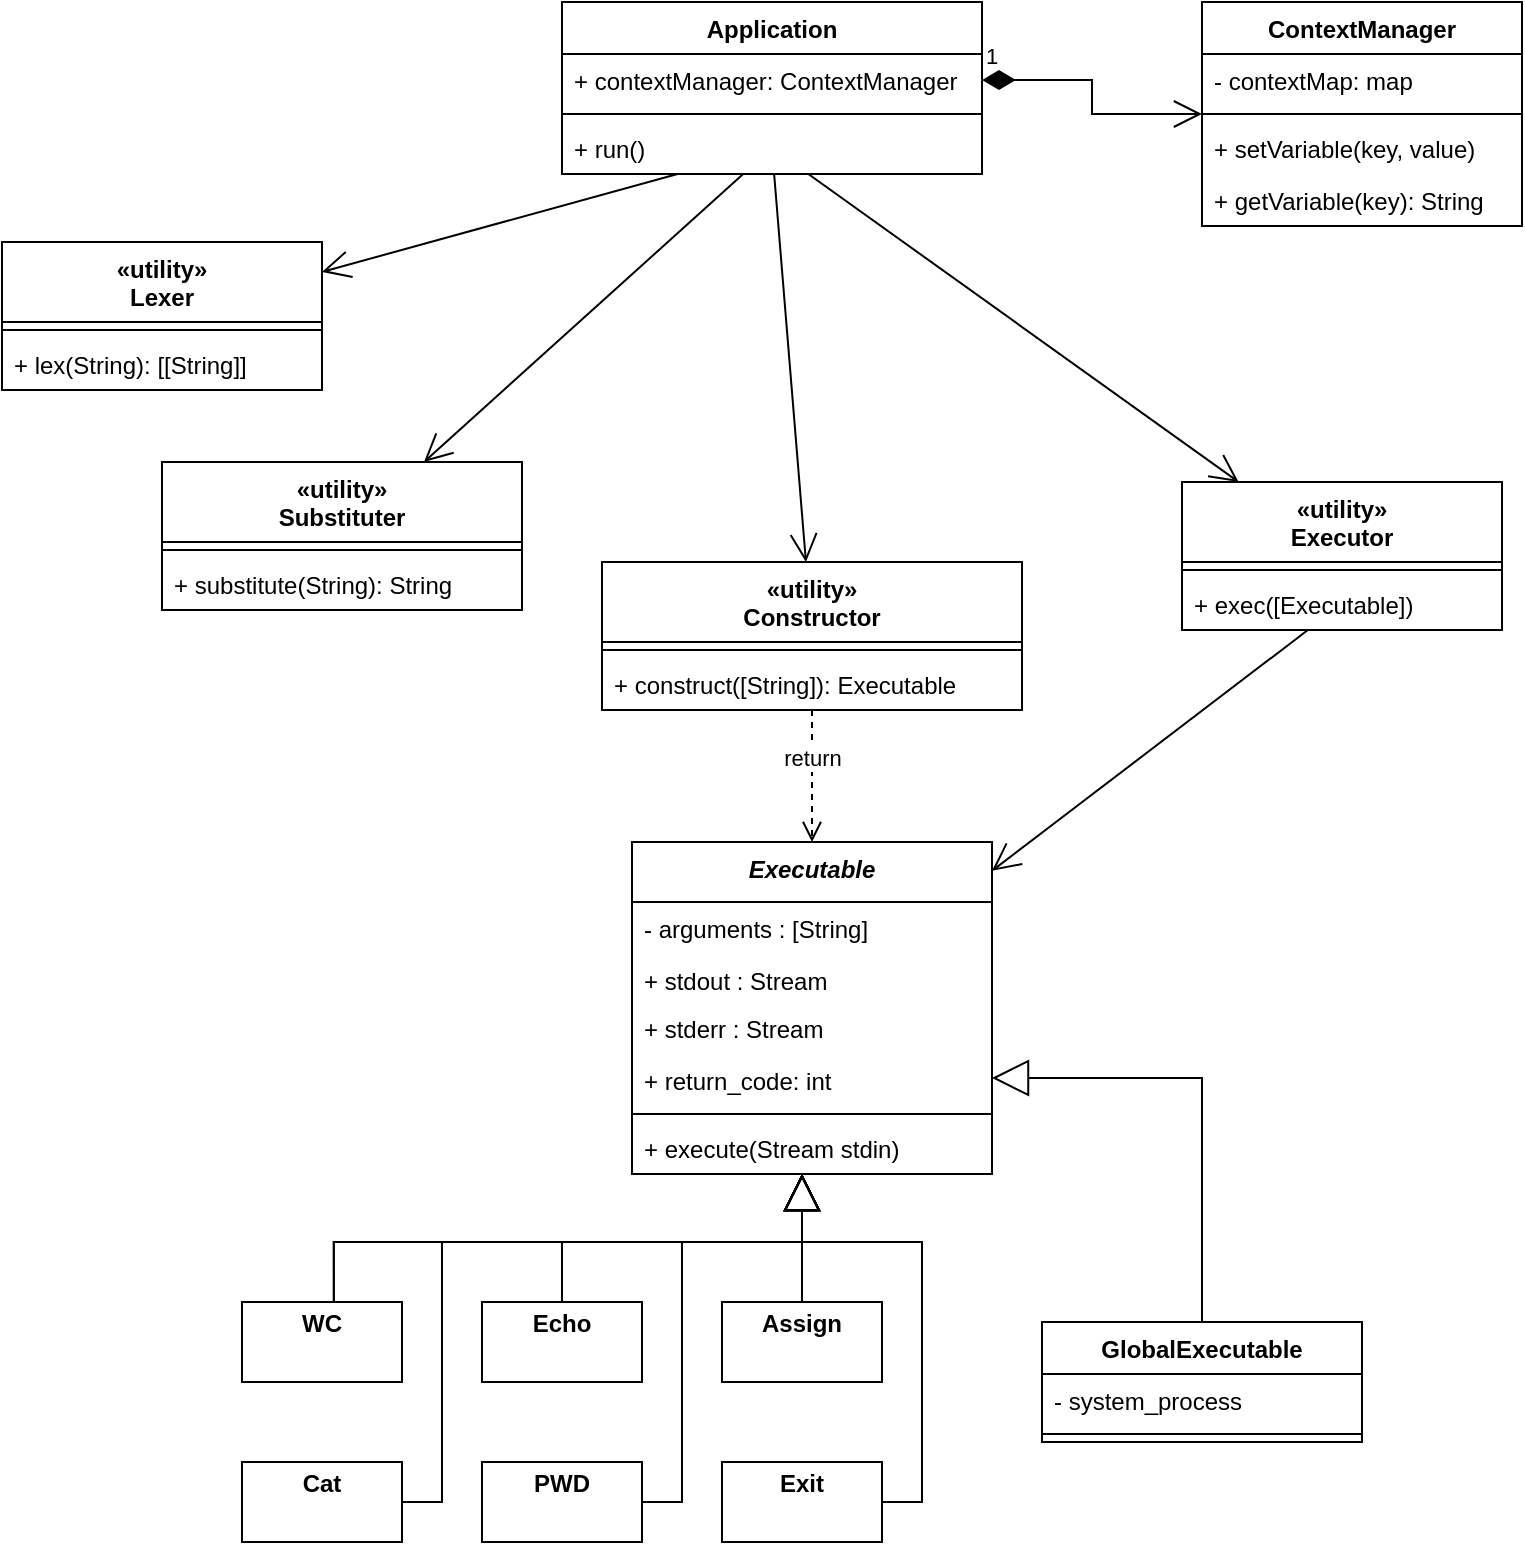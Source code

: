 <mxfile version="20.8.20" type="github">
  <diagram name="Page-1" id="c4acf3e9-155e-7222-9cf6-157b1a14988f">
    <mxGraphModel dx="1674" dy="763" grid="1" gridSize="10" guides="1" tooltips="1" connect="1" arrows="1" fold="1" page="1" pageScale="1" pageWidth="850" pageHeight="1100" background="none" math="0" shadow="0">
      <root>
        <mxCell id="0" />
        <mxCell id="1" parent="0" />
        <mxCell id="Ps_EMhDIZoAq7-vSNueT-5" value="ContextManager" style="swimlane;fontStyle=1;align=center;verticalAlign=top;childLayout=stackLayout;horizontal=1;startSize=26;horizontalStack=0;resizeParent=1;resizeParentMax=0;resizeLast=0;collapsible=1;marginBottom=0;" parent="1" vertex="1">
          <mxGeometry x="640" y="120" width="160" height="112" as="geometry" />
        </mxCell>
        <mxCell id="Ps_EMhDIZoAq7-vSNueT-6" value="- contextMap: map" style="text;strokeColor=none;fillColor=none;align=left;verticalAlign=top;spacingLeft=4;spacingRight=4;overflow=hidden;rotatable=0;points=[[0,0.5],[1,0.5]];portConstraint=eastwest;" parent="Ps_EMhDIZoAq7-vSNueT-5" vertex="1">
          <mxGeometry y="26" width="160" height="26" as="geometry" />
        </mxCell>
        <mxCell id="Ps_EMhDIZoAq7-vSNueT-7" value="" style="line;strokeWidth=1;fillColor=none;align=left;verticalAlign=middle;spacingTop=-1;spacingLeft=3;spacingRight=3;rotatable=0;labelPosition=right;points=[];portConstraint=eastwest;strokeColor=inherit;" parent="Ps_EMhDIZoAq7-vSNueT-5" vertex="1">
          <mxGeometry y="52" width="160" height="8" as="geometry" />
        </mxCell>
        <mxCell id="Ps_EMhDIZoAq7-vSNueT-8" value="+ setVariable(key, value)" style="text;strokeColor=none;fillColor=none;align=left;verticalAlign=top;spacingLeft=4;spacingRight=4;overflow=hidden;rotatable=0;points=[[0,0.5],[1,0.5]];portConstraint=eastwest;" parent="Ps_EMhDIZoAq7-vSNueT-5" vertex="1">
          <mxGeometry y="60" width="160" height="26" as="geometry" />
        </mxCell>
        <mxCell id="Ps_EMhDIZoAq7-vSNueT-9" value="+ getVariable(key): String" style="text;strokeColor=none;fillColor=none;align=left;verticalAlign=top;spacingLeft=4;spacingRight=4;overflow=hidden;rotatable=0;points=[[0,0.5],[1,0.5]];portConstraint=eastwest;" parent="Ps_EMhDIZoAq7-vSNueT-5" vertex="1">
          <mxGeometry y="86" width="160" height="26" as="geometry" />
        </mxCell>
        <mxCell id="Ps_EMhDIZoAq7-vSNueT-10" value="Application" style="swimlane;fontStyle=1;align=center;verticalAlign=top;childLayout=stackLayout;horizontal=1;startSize=26;horizontalStack=0;resizeParent=1;resizeParentMax=0;resizeLast=0;collapsible=1;marginBottom=0;" parent="1" vertex="1">
          <mxGeometry x="320" y="120" width="210" height="86" as="geometry" />
        </mxCell>
        <mxCell id="Ps_EMhDIZoAq7-vSNueT-11" value="+ contextManager: ContextManager" style="text;strokeColor=none;fillColor=none;align=left;verticalAlign=top;spacingLeft=4;spacingRight=4;overflow=hidden;rotatable=0;points=[[0,0.5],[1,0.5]];portConstraint=eastwest;" parent="Ps_EMhDIZoAq7-vSNueT-10" vertex="1">
          <mxGeometry y="26" width="210" height="26" as="geometry" />
        </mxCell>
        <mxCell id="Ps_EMhDIZoAq7-vSNueT-12" value="" style="line;strokeWidth=1;fillColor=none;align=left;verticalAlign=middle;spacingTop=-1;spacingLeft=3;spacingRight=3;rotatable=0;labelPosition=right;points=[];portConstraint=eastwest;strokeColor=inherit;" parent="Ps_EMhDIZoAq7-vSNueT-10" vertex="1">
          <mxGeometry y="52" width="210" height="8" as="geometry" />
        </mxCell>
        <mxCell id="Ps_EMhDIZoAq7-vSNueT-13" value="+ run()" style="text;strokeColor=none;fillColor=none;align=left;verticalAlign=top;spacingLeft=4;spacingRight=4;overflow=hidden;rotatable=0;points=[[0,0.5],[1,0.5]];portConstraint=eastwest;" parent="Ps_EMhDIZoAq7-vSNueT-10" vertex="1">
          <mxGeometry y="60" width="210" height="26" as="geometry" />
        </mxCell>
        <mxCell id="Ps_EMhDIZoAq7-vSNueT-14" value="«utility»&#xa;Lexer" style="swimlane;fontStyle=1;align=center;verticalAlign=top;childLayout=stackLayout;horizontal=1;startSize=40;horizontalStack=0;resizeParent=1;resizeParentMax=0;resizeLast=0;collapsible=1;marginBottom=0;" parent="1" vertex="1">
          <mxGeometry x="40" y="240" width="160" height="74" as="geometry" />
        </mxCell>
        <mxCell id="Ps_EMhDIZoAq7-vSNueT-16" value="" style="line;strokeWidth=1;fillColor=none;align=left;verticalAlign=middle;spacingTop=-1;spacingLeft=3;spacingRight=3;rotatable=0;labelPosition=right;points=[];portConstraint=eastwest;strokeColor=inherit;" parent="Ps_EMhDIZoAq7-vSNueT-14" vertex="1">
          <mxGeometry y="40" width="160" height="8" as="geometry" />
        </mxCell>
        <mxCell id="Ps_EMhDIZoAq7-vSNueT-17" value="+ lex(String): [[String]]" style="text;strokeColor=none;fillColor=none;align=left;verticalAlign=top;spacingLeft=4;spacingRight=4;overflow=hidden;rotatable=0;points=[[0,0.5],[1,0.5]];portConstraint=eastwest;" parent="Ps_EMhDIZoAq7-vSNueT-14" vertex="1">
          <mxGeometry y="48" width="160" height="26" as="geometry" />
        </mxCell>
        <mxCell id="Ps_EMhDIZoAq7-vSNueT-18" value="«utility»&#xa;Substituter" style="swimlane;fontStyle=1;align=center;verticalAlign=top;childLayout=stackLayout;horizontal=1;startSize=40;horizontalStack=0;resizeParent=1;resizeParentMax=0;resizeLast=0;collapsible=1;marginBottom=0;" parent="1" vertex="1">
          <mxGeometry x="120" y="350" width="180" height="74" as="geometry" />
        </mxCell>
        <mxCell id="Ps_EMhDIZoAq7-vSNueT-20" value="" style="line;strokeWidth=1;fillColor=none;align=left;verticalAlign=middle;spacingTop=-1;spacingLeft=3;spacingRight=3;rotatable=0;labelPosition=right;points=[];portConstraint=eastwest;strokeColor=inherit;" parent="Ps_EMhDIZoAq7-vSNueT-18" vertex="1">
          <mxGeometry y="40" width="180" height="8" as="geometry" />
        </mxCell>
        <mxCell id="Ps_EMhDIZoAq7-vSNueT-21" value="+ substitute(String): String" style="text;strokeColor=none;fillColor=none;align=left;verticalAlign=top;spacingLeft=4;spacingRight=4;overflow=hidden;rotatable=0;points=[[0,0.5],[1,0.5]];portConstraint=eastwest;" parent="Ps_EMhDIZoAq7-vSNueT-18" vertex="1">
          <mxGeometry y="48" width="180" height="26" as="geometry" />
        </mxCell>
        <mxCell id="Ps_EMhDIZoAq7-vSNueT-22" value="«utility»&#xa;Constructor" style="swimlane;fontStyle=1;align=center;verticalAlign=top;childLayout=stackLayout;horizontal=1;startSize=40;horizontalStack=0;resizeParent=1;resizeParentMax=0;resizeLast=0;collapsible=1;marginBottom=0;" parent="1" vertex="1">
          <mxGeometry x="340" y="400" width="210" height="74" as="geometry" />
        </mxCell>
        <mxCell id="Ps_EMhDIZoAq7-vSNueT-24" value="" style="line;strokeWidth=1;fillColor=none;align=left;verticalAlign=middle;spacingTop=-1;spacingLeft=3;spacingRight=3;rotatable=0;labelPosition=right;points=[];portConstraint=eastwest;strokeColor=inherit;" parent="Ps_EMhDIZoAq7-vSNueT-22" vertex="1">
          <mxGeometry y="40" width="210" height="8" as="geometry" />
        </mxCell>
        <mxCell id="Ps_EMhDIZoAq7-vSNueT-25" value="+ construct([String]): Executable" style="text;strokeColor=none;fillColor=none;align=left;verticalAlign=top;spacingLeft=4;spacingRight=4;overflow=hidden;rotatable=0;points=[[0,0.5],[1,0.5]];portConstraint=eastwest;" parent="Ps_EMhDIZoAq7-vSNueT-22" vertex="1">
          <mxGeometry y="48" width="210" height="26" as="geometry" />
        </mxCell>
        <mxCell id="Ps_EMhDIZoAq7-vSNueT-26" value="Executable" style="swimlane;fontStyle=3;align=center;verticalAlign=top;childLayout=stackLayout;horizontal=1;startSize=30;horizontalStack=0;resizeParent=1;resizeParentMax=0;resizeLast=0;collapsible=1;marginBottom=0;" parent="1" vertex="1">
          <mxGeometry x="355" y="540" width="180" height="166" as="geometry" />
        </mxCell>
        <mxCell id="Ps_EMhDIZoAq7-vSNueT-32" value="- arguments : [String]" style="text;strokeColor=none;fillColor=none;align=left;verticalAlign=top;spacingLeft=4;spacingRight=4;overflow=hidden;rotatable=0;points=[[0,0.5],[1,0.5]];portConstraint=eastwest;" parent="Ps_EMhDIZoAq7-vSNueT-26" vertex="1">
          <mxGeometry y="30" width="180" height="26" as="geometry" />
        </mxCell>
        <mxCell id="j12_i2PCOQDTPFTEPJDZ-3" value="+ stdout : Stream" style="text;strokeColor=none;fillColor=none;align=left;verticalAlign=top;spacingLeft=4;spacingRight=4;overflow=hidden;rotatable=0;points=[[0,0.5],[1,0.5]];portConstraint=eastwest;" parent="Ps_EMhDIZoAq7-vSNueT-26" vertex="1">
          <mxGeometry y="56" width="180" height="24" as="geometry" />
        </mxCell>
        <mxCell id="UxiabnuLhHAD857Y_fqr-1" value="+ stderr : Stream" style="text;strokeColor=none;fillColor=none;align=left;verticalAlign=top;spacingLeft=4;spacingRight=4;overflow=hidden;rotatable=0;points=[[0,0.5],[1,0.5]];portConstraint=eastwest;" parent="Ps_EMhDIZoAq7-vSNueT-26" vertex="1">
          <mxGeometry y="80" width="180" height="26" as="geometry" />
        </mxCell>
        <mxCell id="j12_i2PCOQDTPFTEPJDZ-1" value="+ return_code: int" style="text;strokeColor=none;fillColor=none;align=left;verticalAlign=top;spacingLeft=4;spacingRight=4;overflow=hidden;rotatable=0;points=[[0,0.5],[1,0.5]];portConstraint=eastwest;" parent="Ps_EMhDIZoAq7-vSNueT-26" vertex="1">
          <mxGeometry y="106" width="180" height="26" as="geometry" />
        </mxCell>
        <mxCell id="Ps_EMhDIZoAq7-vSNueT-28" value="" style="line;strokeWidth=1;fillColor=none;align=left;verticalAlign=middle;spacingTop=-1;spacingLeft=3;spacingRight=3;rotatable=0;labelPosition=right;points=[];portConstraint=eastwest;strokeColor=inherit;" parent="Ps_EMhDIZoAq7-vSNueT-26" vertex="1">
          <mxGeometry y="132" width="180" height="8" as="geometry" />
        </mxCell>
        <mxCell id="Ps_EMhDIZoAq7-vSNueT-29" value="+ execute(Stream stdin)" style="text;strokeColor=none;fillColor=none;align=left;verticalAlign=top;spacingLeft=4;spacingRight=4;overflow=hidden;rotatable=0;points=[[0,0.5],[1,0.5]];portConstraint=eastwest;" parent="Ps_EMhDIZoAq7-vSNueT-26" vertex="1">
          <mxGeometry y="140" width="180" height="26" as="geometry" />
        </mxCell>
        <mxCell id="Ps_EMhDIZoAq7-vSNueT-36" value="&lt;p style=&quot;margin:0px;margin-top:4px;text-align:center;&quot;&gt;&lt;b&gt;WC&lt;/b&gt;&lt;/p&gt;" style="verticalAlign=top;align=left;overflow=fill;fontSize=12;fontFamily=Helvetica;html=1;" parent="1" vertex="1">
          <mxGeometry x="160" y="770" width="80" height="40" as="geometry" />
        </mxCell>
        <mxCell id="Ps_EMhDIZoAq7-vSNueT-37" value="&lt;p style=&quot;margin:0px;margin-top:4px;text-align:center;&quot;&gt;&lt;b&gt;Echo&lt;/b&gt;&lt;/p&gt;" style="verticalAlign=top;align=left;overflow=fill;fontSize=12;fontFamily=Helvetica;html=1;" parent="1" vertex="1">
          <mxGeometry x="280" y="770" width="80" height="40" as="geometry" />
        </mxCell>
        <mxCell id="Ps_EMhDIZoAq7-vSNueT-38" value="&lt;p style=&quot;margin:0px;margin-top:4px;text-align:center;&quot;&gt;&lt;b&gt;Cat&lt;/b&gt;&lt;/p&gt;" style="verticalAlign=top;align=left;overflow=fill;fontSize=12;fontFamily=Helvetica;html=1;" parent="1" vertex="1">
          <mxGeometry x="160" y="850" width="80" height="40" as="geometry" />
        </mxCell>
        <mxCell id="Ps_EMhDIZoAq7-vSNueT-39" value="&lt;p style=&quot;margin:0px;margin-top:4px;text-align:center;&quot;&gt;&lt;b&gt;PWD&lt;/b&gt;&lt;/p&gt;" style="verticalAlign=top;align=left;overflow=fill;fontSize=12;fontFamily=Helvetica;html=1;" parent="1" vertex="1">
          <mxGeometry x="280" y="850" width="80" height="40" as="geometry" />
        </mxCell>
        <mxCell id="Ps_EMhDIZoAq7-vSNueT-41" value="&lt;p style=&quot;margin:0px;margin-top:4px;text-align:center;&quot;&gt;&lt;b&gt;Exit&lt;/b&gt;&lt;/p&gt;" style="verticalAlign=top;align=left;overflow=fill;fontSize=12;fontFamily=Helvetica;html=1;" parent="1" vertex="1">
          <mxGeometry x="400" y="850" width="80" height="40" as="geometry" />
        </mxCell>
        <mxCell id="Ps_EMhDIZoAq7-vSNueT-42" value="&lt;p style=&quot;margin:0px;margin-top:4px;text-align:center;&quot;&gt;&lt;b&gt;Assign&lt;/b&gt;&lt;/p&gt;" style="verticalAlign=top;align=left;overflow=fill;fontSize=12;fontFamily=Helvetica;html=1;" parent="1" vertex="1">
          <mxGeometry x="400" y="770" width="80" height="40" as="geometry" />
        </mxCell>
        <mxCell id="Ps_EMhDIZoAq7-vSNueT-43" value="GlobalExecutable" style="swimlane;fontStyle=1;align=center;verticalAlign=top;childLayout=stackLayout;horizontal=1;startSize=26;horizontalStack=0;resizeParent=1;resizeParentMax=0;resizeLast=0;collapsible=1;marginBottom=0;" parent="1" vertex="1">
          <mxGeometry x="560" y="780" width="160" height="60" as="geometry" />
        </mxCell>
        <mxCell id="Ps_EMhDIZoAq7-vSNueT-44" value="- system_process" style="text;strokeColor=none;fillColor=none;align=left;verticalAlign=top;spacingLeft=4;spacingRight=4;overflow=hidden;rotatable=0;points=[[0,0.5],[1,0.5]];portConstraint=eastwest;" parent="Ps_EMhDIZoAq7-vSNueT-43" vertex="1">
          <mxGeometry y="26" width="160" height="26" as="geometry" />
        </mxCell>
        <mxCell id="Ps_EMhDIZoAq7-vSNueT-45" value="" style="line;strokeWidth=1;fillColor=none;align=left;verticalAlign=middle;spacingTop=-1;spacingLeft=3;spacingRight=3;rotatable=0;labelPosition=right;points=[];portConstraint=eastwest;strokeColor=inherit;" parent="Ps_EMhDIZoAq7-vSNueT-43" vertex="1">
          <mxGeometry y="52" width="160" height="8" as="geometry" />
        </mxCell>
        <mxCell id="Ps_EMhDIZoAq7-vSNueT-53" value="" style="endArrow=block;endSize=16;endFill=0;html=1;strokeColor=default;exitX=0.574;exitY=-0.003;exitDx=0;exitDy=0;exitPerimeter=0;rounded=0;edgeStyle=orthogonalEdgeStyle;" parent="1" source="Ps_EMhDIZoAq7-vSNueT-36" target="Ps_EMhDIZoAq7-vSNueT-26" edge="1">
          <mxGeometry width="160" relative="1" as="geometry">
            <mxPoint x="190" y="780" as="sourcePoint" />
            <mxPoint x="350" y="780" as="targetPoint" />
            <Array as="points">
              <mxPoint x="206" y="740" />
              <mxPoint x="440" y="740" />
            </Array>
          </mxGeometry>
        </mxCell>
        <mxCell id="Ps_EMhDIZoAq7-vSNueT-54" value="" style="endArrow=block;endSize=16;endFill=0;html=1;strokeColor=default;rounded=0;edgeStyle=orthogonalEdgeStyle;" parent="1" source="Ps_EMhDIZoAq7-vSNueT-38" target="Ps_EMhDIZoAq7-vSNueT-26" edge="1">
          <mxGeometry width="160" relative="1" as="geometry">
            <mxPoint x="216" y="780" as="sourcePoint" />
            <mxPoint x="450" y="730" as="targetPoint" />
            <Array as="points">
              <mxPoint x="260" y="870" />
              <mxPoint x="260" y="740" />
              <mxPoint x="440" y="740" />
            </Array>
          </mxGeometry>
        </mxCell>
        <mxCell id="Ps_EMhDIZoAq7-vSNueT-55" value="" style="endArrow=block;endSize=16;endFill=0;html=1;strokeColor=default;rounded=0;edgeStyle=orthogonalEdgeStyle;" parent="1" source="Ps_EMhDIZoAq7-vSNueT-37" target="Ps_EMhDIZoAq7-vSNueT-26" edge="1">
          <mxGeometry width="160" relative="1" as="geometry">
            <mxPoint x="226" y="790" as="sourcePoint" />
            <mxPoint x="380" y="744" as="targetPoint" />
            <Array as="points">
              <mxPoint x="320" y="740" />
              <mxPoint x="440" y="740" />
            </Array>
          </mxGeometry>
        </mxCell>
        <mxCell id="Ps_EMhDIZoAq7-vSNueT-56" value="" style="endArrow=block;endSize=16;endFill=0;html=1;strokeColor=default;rounded=0;edgeStyle=orthogonalEdgeStyle;" parent="1" source="Ps_EMhDIZoAq7-vSNueT-39" target="Ps_EMhDIZoAq7-vSNueT-26" edge="1">
          <mxGeometry width="160" relative="1" as="geometry">
            <mxPoint x="236" y="800" as="sourcePoint" />
            <mxPoint x="390" y="754" as="targetPoint" />
            <Array as="points">
              <mxPoint x="380" y="870" />
              <mxPoint x="380" y="740" />
              <mxPoint x="440" y="740" />
            </Array>
          </mxGeometry>
        </mxCell>
        <mxCell id="Ps_EMhDIZoAq7-vSNueT-57" value="" style="endArrow=block;endSize=16;endFill=0;html=1;strokeColor=default;rounded=0;edgeStyle=orthogonalEdgeStyle;" parent="1" source="Ps_EMhDIZoAq7-vSNueT-42" target="Ps_EMhDIZoAq7-vSNueT-26" edge="1">
          <mxGeometry width="160" relative="1" as="geometry">
            <mxPoint x="246" y="810" as="sourcePoint" />
            <mxPoint x="400" y="764" as="targetPoint" />
            <Array as="points">
              <mxPoint x="440" y="730" />
              <mxPoint x="440" y="730" />
            </Array>
          </mxGeometry>
        </mxCell>
        <mxCell id="Ps_EMhDIZoAq7-vSNueT-58" value="" style="endArrow=block;endSize=16;endFill=0;html=1;strokeColor=default;rounded=0;edgeStyle=orthogonalEdgeStyle;" parent="1" source="Ps_EMhDIZoAq7-vSNueT-41" target="Ps_EMhDIZoAq7-vSNueT-26" edge="1">
          <mxGeometry width="160" relative="1" as="geometry">
            <mxPoint x="256" y="820" as="sourcePoint" />
            <mxPoint x="410" y="774" as="targetPoint" />
            <Array as="points">
              <mxPoint x="500" y="870" />
              <mxPoint x="500" y="740" />
              <mxPoint x="440" y="740" />
            </Array>
          </mxGeometry>
        </mxCell>
        <mxCell id="Ps_EMhDIZoAq7-vSNueT-59" value="" style="endArrow=block;endSize=16;endFill=0;html=1;strokeColor=default;rounded=0;edgeStyle=orthogonalEdgeStyle;" parent="1" source="Ps_EMhDIZoAq7-vSNueT-43" target="Ps_EMhDIZoAq7-vSNueT-26" edge="1">
          <mxGeometry width="160" relative="1" as="geometry">
            <mxPoint x="266" y="830" as="sourcePoint" />
            <mxPoint x="420" y="784" as="targetPoint" />
            <Array as="points">
              <mxPoint x="640" y="658" />
            </Array>
          </mxGeometry>
        </mxCell>
        <mxCell id="UxiabnuLhHAD857Y_fqr-2" value="«utility»&#xa;Executor" style="swimlane;fontStyle=1;align=center;verticalAlign=top;childLayout=stackLayout;horizontal=1;startSize=40;horizontalStack=0;resizeParent=1;resizeParentMax=0;resizeLast=0;collapsible=1;marginBottom=0;" parent="1" vertex="1">
          <mxGeometry x="630" y="360" width="160" height="74" as="geometry" />
        </mxCell>
        <mxCell id="UxiabnuLhHAD857Y_fqr-4" value="" style="line;strokeWidth=1;fillColor=none;align=left;verticalAlign=middle;spacingTop=-1;spacingLeft=3;spacingRight=3;rotatable=0;labelPosition=right;points=[];portConstraint=eastwest;strokeColor=inherit;" parent="UxiabnuLhHAD857Y_fqr-2" vertex="1">
          <mxGeometry y="40" width="160" height="8" as="geometry" />
        </mxCell>
        <mxCell id="UxiabnuLhHAD857Y_fqr-5" value="+ exec([Executable])" style="text;strokeColor=none;fillColor=none;align=left;verticalAlign=top;spacingLeft=4;spacingRight=4;overflow=hidden;rotatable=0;points=[[0,0.5],[1,0.5]];portConstraint=eastwest;" parent="UxiabnuLhHAD857Y_fqr-2" vertex="1">
          <mxGeometry y="48" width="160" height="26" as="geometry" />
        </mxCell>
        <mxCell id="UxiabnuLhHAD857Y_fqr-8" value="" style="endArrow=open;endFill=1;endSize=12;html=1;rounded=0;" parent="1" source="Ps_EMhDIZoAq7-vSNueT-13" target="Ps_EMhDIZoAq7-vSNueT-14" edge="1">
          <mxGeometry width="160" relative="1" as="geometry">
            <mxPoint x="330" y="420" as="sourcePoint" />
            <mxPoint x="490" y="420" as="targetPoint" />
          </mxGeometry>
        </mxCell>
        <mxCell id="UxiabnuLhHAD857Y_fqr-9" value="" style="endArrow=open;endFill=1;endSize=12;html=1;rounded=0;" parent="1" source="Ps_EMhDIZoAq7-vSNueT-13" target="UxiabnuLhHAD857Y_fqr-2" edge="1">
          <mxGeometry width="160" relative="1" as="geometry">
            <mxPoint x="330" y="215" as="sourcePoint" />
            <mxPoint x="244" y="250" as="targetPoint" />
          </mxGeometry>
        </mxCell>
        <mxCell id="UxiabnuLhHAD857Y_fqr-10" value="" style="endArrow=open;endFill=1;endSize=12;html=1;rounded=0;" parent="1" source="Ps_EMhDIZoAq7-vSNueT-13" target="Ps_EMhDIZoAq7-vSNueT-22" edge="1">
          <mxGeometry width="160" relative="1" as="geometry">
            <mxPoint x="432" y="216" as="sourcePoint" />
            <mxPoint x="422" y="330" as="targetPoint" />
          </mxGeometry>
        </mxCell>
        <mxCell id="UxiabnuLhHAD857Y_fqr-11" value="1" style="endArrow=open;html=1;endSize=12;startArrow=diamondThin;startSize=14;startFill=1;edgeStyle=orthogonalEdgeStyle;align=left;verticalAlign=bottom;rounded=0;exitX=1;exitY=0.5;exitDx=0;exitDy=0;" parent="1" source="Ps_EMhDIZoAq7-vSNueT-11" target="Ps_EMhDIZoAq7-vSNueT-5" edge="1">
          <mxGeometry x="-1" y="3" relative="1" as="geometry">
            <mxPoint x="330" y="420" as="sourcePoint" />
            <mxPoint x="490" y="420" as="targetPoint" />
          </mxGeometry>
        </mxCell>
        <mxCell id="UxiabnuLhHAD857Y_fqr-12" value="" style="endArrow=open;endFill=1;endSize=12;html=1;rounded=0;" parent="1" source="Ps_EMhDIZoAq7-vSNueT-13" target="Ps_EMhDIZoAq7-vSNueT-18" edge="1">
          <mxGeometry width="160" relative="1" as="geometry">
            <mxPoint x="449" y="216" as="sourcePoint" />
            <mxPoint x="658" y="410" as="targetPoint" />
          </mxGeometry>
        </mxCell>
        <mxCell id="UxiabnuLhHAD857Y_fqr-13" value="return" style="html=1;verticalAlign=bottom;endArrow=open;dashed=1;endSize=8;edgeStyle=elbowEdgeStyle;elbow=vertical;curved=0;rounded=0;" parent="1" source="Ps_EMhDIZoAq7-vSNueT-25" target="Ps_EMhDIZoAq7-vSNueT-26" edge="1">
          <mxGeometry relative="1" as="geometry">
            <mxPoint x="450" y="390" as="sourcePoint" />
            <mxPoint x="370" y="390" as="targetPoint" />
          </mxGeometry>
        </mxCell>
        <mxCell id="UxiabnuLhHAD857Y_fqr-14" value="" style="endArrow=open;endFill=1;endSize=12;html=1;rounded=0;" parent="1" source="UxiabnuLhHAD857Y_fqr-5" target="Ps_EMhDIZoAq7-vSNueT-26" edge="1">
          <mxGeometry width="160" relative="1" as="geometry">
            <mxPoint x="449" y="216" as="sourcePoint" />
            <mxPoint x="658" y="410" as="targetPoint" />
          </mxGeometry>
        </mxCell>
        <mxCell id="UxiabnuLhHAD857Y_fqr-17" value="" style="endArrow=block;endSize=16;endFill=0;html=1;strokeColor=default;exitX=0.574;exitY=-0.003;exitDx=0;exitDy=0;exitPerimeter=0;rounded=0;edgeStyle=orthogonalEdgeStyle;" parent="1" source="Ps_EMhDIZoAq7-vSNueT-36" target="Ps_EMhDIZoAq7-vSNueT-26" edge="1">
          <mxGeometry width="160" relative="1" as="geometry">
            <mxPoint x="206" y="770" as="sourcePoint" />
            <mxPoint x="440" y="716" as="targetPoint" />
            <Array as="points">
              <mxPoint x="206" y="740" />
              <mxPoint x="440" y="740" />
            </Array>
          </mxGeometry>
        </mxCell>
        <mxCell id="UxiabnuLhHAD857Y_fqr-19" value="" style="endArrow=block;endSize=16;endFill=0;html=1;strokeColor=default;rounded=0;edgeStyle=orthogonalEdgeStyle;" parent="1" source="Ps_EMhDIZoAq7-vSNueT-37" target="Ps_EMhDIZoAq7-vSNueT-26" edge="1">
          <mxGeometry width="160" relative="1" as="geometry">
            <mxPoint x="320" y="770" as="sourcePoint" />
            <mxPoint x="440" y="716" as="targetPoint" />
            <Array as="points">
              <mxPoint x="320" y="740" />
              <mxPoint x="440" y="740" />
            </Array>
          </mxGeometry>
        </mxCell>
      </root>
    </mxGraphModel>
  </diagram>
</mxfile>
